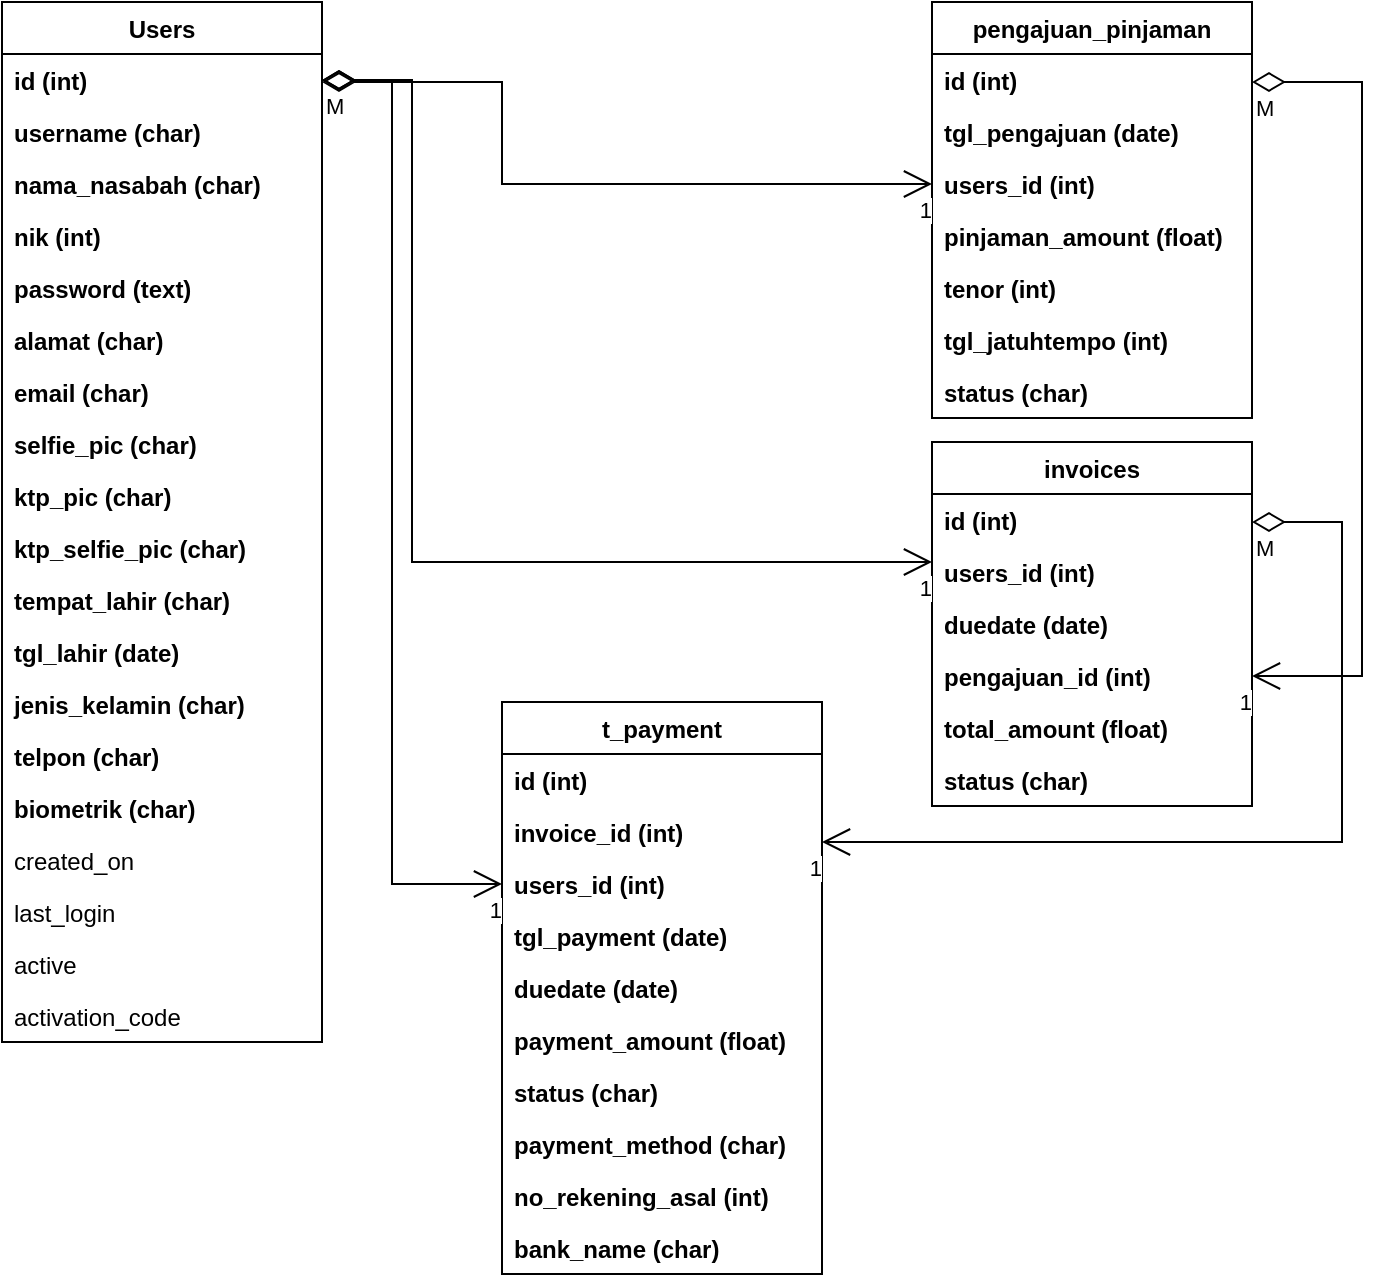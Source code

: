 <mxfile version="20.4.0" type="github">
  <diagram id="C5RBs43oDa-KdzZeNtuy" name="Page-1">
    <mxGraphModel dx="1564" dy="856" grid="1" gridSize="10" guides="1" tooltips="1" connect="1" arrows="1" fold="1" page="1" pageScale="1" pageWidth="827" pageHeight="1169" math="0" shadow="0">
      <root>
        <mxCell id="WIyWlLk6GJQsqaUBKTNV-0" />
        <mxCell id="WIyWlLk6GJQsqaUBKTNV-1" parent="WIyWlLk6GJQsqaUBKTNV-0" />
        <mxCell id="zkfFHV4jXpPFQw0GAbJ--0" value="Users" style="swimlane;fontStyle=1;align=center;verticalAlign=top;childLayout=stackLayout;horizontal=1;startSize=26;horizontalStack=0;resizeParent=1;resizeLast=0;collapsible=1;marginBottom=0;rounded=0;shadow=0;strokeWidth=1;" parent="WIyWlLk6GJQsqaUBKTNV-1" vertex="1">
          <mxGeometry x="70" y="120" width="160" height="520" as="geometry">
            <mxRectangle x="230" y="140" width="160" height="26" as="alternateBounds" />
          </mxGeometry>
        </mxCell>
        <mxCell id="zkfFHV4jXpPFQw0GAbJ--1" value="id (int)" style="text;align=left;verticalAlign=top;spacingLeft=4;spacingRight=4;overflow=hidden;rotatable=0;points=[[0,0.5],[1,0.5]];portConstraint=eastwest;fontStyle=1" parent="zkfFHV4jXpPFQw0GAbJ--0" vertex="1">
          <mxGeometry y="26" width="160" height="26" as="geometry" />
        </mxCell>
        <mxCell id="zkfFHV4jXpPFQw0GAbJ--2" value="username (char)" style="text;align=left;verticalAlign=top;spacingLeft=4;spacingRight=4;overflow=hidden;rotatable=0;points=[[0,0.5],[1,0.5]];portConstraint=eastwest;rounded=0;shadow=0;html=0;fontStyle=1" parent="zkfFHV4jXpPFQw0GAbJ--0" vertex="1">
          <mxGeometry y="52" width="160" height="26" as="geometry" />
        </mxCell>
        <object label="nama_nasabah (char)" id="Unpu24iFMiso6otDn6ja-4">
          <mxCell style="text;align=left;verticalAlign=top;spacingLeft=4;spacingRight=4;overflow=hidden;rotatable=0;points=[[0,0.5],[1,0.5]];portConstraint=eastwest;rounded=0;shadow=0;html=0;fontStyle=1" vertex="1" parent="zkfFHV4jXpPFQw0GAbJ--0">
            <mxGeometry y="78" width="160" height="26" as="geometry" />
          </mxCell>
        </object>
        <mxCell id="Unpu24iFMiso6otDn6ja-21" value="nik (int)" style="text;align=left;verticalAlign=top;spacingLeft=4;spacingRight=4;overflow=hidden;rotatable=0;points=[[0,0.5],[1,0.5]];portConstraint=eastwest;rounded=0;shadow=0;html=0;fontStyle=1" vertex="1" parent="zkfFHV4jXpPFQw0GAbJ--0">
          <mxGeometry y="104" width="160" height="26" as="geometry" />
        </mxCell>
        <mxCell id="Unpu24iFMiso6otDn6ja-6" value="password (text)" style="text;align=left;verticalAlign=top;spacingLeft=4;spacingRight=4;overflow=hidden;rotatable=0;points=[[0,0.5],[1,0.5]];portConstraint=eastwest;rounded=0;shadow=0;html=0;fontStyle=1" vertex="1" parent="zkfFHV4jXpPFQw0GAbJ--0">
          <mxGeometry y="130" width="160" height="26" as="geometry" />
        </mxCell>
        <mxCell id="Unpu24iFMiso6otDn6ja-13" value="alamat (char)" style="text;align=left;verticalAlign=top;spacingLeft=4;spacingRight=4;overflow=hidden;rotatable=0;points=[[0,0.5],[1,0.5]];portConstraint=eastwest;rounded=0;shadow=0;html=0;fontStyle=1" vertex="1" parent="zkfFHV4jXpPFQw0GAbJ--0">
          <mxGeometry y="156" width="160" height="26" as="geometry" />
        </mxCell>
        <mxCell id="Unpu24iFMiso6otDn6ja-14" value="email (char)" style="text;align=left;verticalAlign=top;spacingLeft=4;spacingRight=4;overflow=hidden;rotatable=0;points=[[0,0.5],[1,0.5]];portConstraint=eastwest;rounded=0;shadow=0;html=0;fontStyle=1" vertex="1" parent="zkfFHV4jXpPFQw0GAbJ--0">
          <mxGeometry y="182" width="160" height="26" as="geometry" />
        </mxCell>
        <mxCell id="Unpu24iFMiso6otDn6ja-25" value="selfie_pic (char)" style="text;align=left;verticalAlign=top;spacingLeft=4;spacingRight=4;overflow=hidden;rotatable=0;points=[[0,0.5],[1,0.5]];portConstraint=eastwest;rounded=0;shadow=0;html=0;fontStyle=1" vertex="1" parent="zkfFHV4jXpPFQw0GAbJ--0">
          <mxGeometry y="208" width="160" height="26" as="geometry" />
        </mxCell>
        <mxCell id="Unpu24iFMiso6otDn6ja-24" value="ktp_pic (char)" style="text;align=left;verticalAlign=top;spacingLeft=4;spacingRight=4;overflow=hidden;rotatable=0;points=[[0,0.5],[1,0.5]];portConstraint=eastwest;rounded=0;shadow=0;html=0;fontStyle=1" vertex="1" parent="zkfFHV4jXpPFQw0GAbJ--0">
          <mxGeometry y="234" width="160" height="26" as="geometry" />
        </mxCell>
        <mxCell id="Unpu24iFMiso6otDn6ja-23" value="ktp_selfie_pic (char)" style="text;align=left;verticalAlign=top;spacingLeft=4;spacingRight=4;overflow=hidden;rotatable=0;points=[[0,0.5],[1,0.5]];portConstraint=eastwest;rounded=0;shadow=0;html=0;fontStyle=1" vertex="1" parent="zkfFHV4jXpPFQw0GAbJ--0">
          <mxGeometry y="260" width="160" height="26" as="geometry" />
        </mxCell>
        <mxCell id="Unpu24iFMiso6otDn6ja-17" value="tempat_lahir (char)" style="text;align=left;verticalAlign=top;spacingLeft=4;spacingRight=4;overflow=hidden;rotatable=0;points=[[0,0.5],[1,0.5]];portConstraint=eastwest;rounded=0;shadow=0;html=0;fontStyle=1" vertex="1" parent="zkfFHV4jXpPFQw0GAbJ--0">
          <mxGeometry y="286" width="160" height="26" as="geometry" />
        </mxCell>
        <mxCell id="Unpu24iFMiso6otDn6ja-19" value="tgl_lahir (date)" style="text;align=left;verticalAlign=top;spacingLeft=4;spacingRight=4;overflow=hidden;rotatable=0;points=[[0,0.5],[1,0.5]];portConstraint=eastwest;rounded=0;shadow=0;html=0;fontStyle=1" vertex="1" parent="zkfFHV4jXpPFQw0GAbJ--0">
          <mxGeometry y="312" width="160" height="26" as="geometry" />
        </mxCell>
        <mxCell id="Unpu24iFMiso6otDn6ja-15" value="jenis_kelamin (char)" style="text;align=left;verticalAlign=top;spacingLeft=4;spacingRight=4;overflow=hidden;rotatable=0;points=[[0,0.5],[1,0.5]];portConstraint=eastwest;rounded=0;shadow=0;html=0;fontStyle=1" vertex="1" parent="zkfFHV4jXpPFQw0GAbJ--0">
          <mxGeometry y="338" width="160" height="26" as="geometry" />
        </mxCell>
        <mxCell id="Unpu24iFMiso6otDn6ja-16" value="telpon (char)" style="text;align=left;verticalAlign=top;spacingLeft=4;spacingRight=4;overflow=hidden;rotatable=0;points=[[0,0.5],[1,0.5]];portConstraint=eastwest;rounded=0;shadow=0;html=0;fontStyle=1" vertex="1" parent="zkfFHV4jXpPFQw0GAbJ--0">
          <mxGeometry y="364" width="160" height="26" as="geometry" />
        </mxCell>
        <mxCell id="Unpu24iFMiso6otDn6ja-5" value="biometrik (char)" style="text;align=left;verticalAlign=top;spacingLeft=4;spacingRight=4;overflow=hidden;rotatable=0;points=[[0,0.5],[1,0.5]];portConstraint=eastwest;rounded=0;shadow=0;html=0;fontStyle=1" vertex="1" parent="zkfFHV4jXpPFQw0GAbJ--0">
          <mxGeometry y="390" width="160" height="26" as="geometry" />
        </mxCell>
        <mxCell id="Unpu24iFMiso6otDn6ja-3" value="created_on" style="text;align=left;verticalAlign=top;spacingLeft=4;spacingRight=4;overflow=hidden;rotatable=0;points=[[0,0.5],[1,0.5]];portConstraint=eastwest;rounded=0;shadow=0;html=0;" vertex="1" parent="zkfFHV4jXpPFQw0GAbJ--0">
          <mxGeometry y="416" width="160" height="26" as="geometry" />
        </mxCell>
        <mxCell id="Unpu24iFMiso6otDn6ja-12" value="last_login" style="text;align=left;verticalAlign=top;spacingLeft=4;spacingRight=4;overflow=hidden;rotatable=0;points=[[0,0.5],[1,0.5]];portConstraint=eastwest;rounded=0;shadow=0;html=0;" vertex="1" parent="zkfFHV4jXpPFQw0GAbJ--0">
          <mxGeometry y="442" width="160" height="26" as="geometry" />
        </mxCell>
        <mxCell id="Unpu24iFMiso6otDn6ja-11" value="active" style="text;align=left;verticalAlign=top;spacingLeft=4;spacingRight=4;overflow=hidden;rotatable=0;points=[[0,0.5],[1,0.5]];portConstraint=eastwest;rounded=0;shadow=0;html=0;" vertex="1" parent="zkfFHV4jXpPFQw0GAbJ--0">
          <mxGeometry y="468" width="160" height="26" as="geometry" />
        </mxCell>
        <mxCell id="Unpu24iFMiso6otDn6ja-27" value="activation_code" style="text;align=left;verticalAlign=top;spacingLeft=4;spacingRight=4;overflow=hidden;rotatable=0;points=[[0,0.5],[1,0.5]];portConstraint=eastwest;rounded=0;shadow=0;html=0;" vertex="1" parent="zkfFHV4jXpPFQw0GAbJ--0">
          <mxGeometry y="494" width="160" height="26" as="geometry" />
        </mxCell>
        <mxCell id="zkfFHV4jXpPFQw0GAbJ--13" value="pengajuan_pinjaman" style="swimlane;fontStyle=1;align=center;verticalAlign=top;childLayout=stackLayout;horizontal=1;startSize=26;horizontalStack=0;resizeParent=1;resizeLast=0;collapsible=1;marginBottom=0;rounded=0;shadow=0;strokeWidth=1;" parent="WIyWlLk6GJQsqaUBKTNV-1" vertex="1">
          <mxGeometry x="535" y="120" width="160" height="208" as="geometry">
            <mxRectangle x="340" y="380" width="170" height="26" as="alternateBounds" />
          </mxGeometry>
        </mxCell>
        <mxCell id="zkfFHV4jXpPFQw0GAbJ--14" value="id (int)" style="text;align=left;verticalAlign=top;spacingLeft=4;spacingRight=4;overflow=hidden;rotatable=0;points=[[0,0.5],[1,0.5]];portConstraint=eastwest;fontStyle=1" parent="zkfFHV4jXpPFQw0GAbJ--13" vertex="1">
          <mxGeometry y="26" width="160" height="26" as="geometry" />
        </mxCell>
        <mxCell id="Unpu24iFMiso6otDn6ja-28" value="tgl_pengajuan (date)" style="text;align=left;verticalAlign=top;spacingLeft=4;spacingRight=4;overflow=hidden;rotatable=0;points=[[0,0.5],[1,0.5]];portConstraint=eastwest;fontStyle=1" vertex="1" parent="zkfFHV4jXpPFQw0GAbJ--13">
          <mxGeometry y="52" width="160" height="26" as="geometry" />
        </mxCell>
        <mxCell id="Unpu24iFMiso6otDn6ja-29" value="users_id (int)" style="text;align=left;verticalAlign=top;spacingLeft=4;spacingRight=4;overflow=hidden;rotatable=0;points=[[0,0.5],[1,0.5]];portConstraint=eastwest;fontStyle=1" vertex="1" parent="zkfFHV4jXpPFQw0GAbJ--13">
          <mxGeometry y="78" width="160" height="26" as="geometry" />
        </mxCell>
        <mxCell id="Unpu24iFMiso6otDn6ja-30" value="pinjaman_amount (float)" style="text;align=left;verticalAlign=top;spacingLeft=4;spacingRight=4;overflow=hidden;rotatable=0;points=[[0,0.5],[1,0.5]];portConstraint=eastwest;fontStyle=1" vertex="1" parent="zkfFHV4jXpPFQw0GAbJ--13">
          <mxGeometry y="104" width="160" height="26" as="geometry" />
        </mxCell>
        <mxCell id="Unpu24iFMiso6otDn6ja-31" value="tenor (int)" style="text;align=left;verticalAlign=top;spacingLeft=4;spacingRight=4;overflow=hidden;rotatable=0;points=[[0,0.5],[1,0.5]];portConstraint=eastwest;fontStyle=1" vertex="1" parent="zkfFHV4jXpPFQw0GAbJ--13">
          <mxGeometry y="130" width="160" height="26" as="geometry" />
        </mxCell>
        <mxCell id="Unpu24iFMiso6otDn6ja-32" value="tgl_jatuhtempo (int)" style="text;align=left;verticalAlign=top;spacingLeft=4;spacingRight=4;overflow=hidden;rotatable=0;points=[[0,0.5],[1,0.5]];portConstraint=eastwest;fontStyle=1" vertex="1" parent="zkfFHV4jXpPFQw0GAbJ--13">
          <mxGeometry y="156" width="160" height="26" as="geometry" />
        </mxCell>
        <mxCell id="Unpu24iFMiso6otDn6ja-49" value="status (char)" style="text;align=left;verticalAlign=top;spacingLeft=4;spacingRight=4;overflow=hidden;rotatable=0;points=[[0,0.5],[1,0.5]];portConstraint=eastwest;fontStyle=1" vertex="1" parent="zkfFHV4jXpPFQw0GAbJ--13">
          <mxGeometry y="182" width="160" height="26" as="geometry" />
        </mxCell>
        <mxCell id="Unpu24iFMiso6otDn6ja-33" value="t_payment" style="swimlane;fontStyle=1;align=center;verticalAlign=top;childLayout=stackLayout;horizontal=1;startSize=26;horizontalStack=0;resizeParent=1;resizeLast=0;collapsible=1;marginBottom=0;rounded=0;shadow=0;strokeWidth=1;" vertex="1" parent="WIyWlLk6GJQsqaUBKTNV-1">
          <mxGeometry x="320" y="470" width="160" height="286" as="geometry">
            <mxRectangle x="340" y="380" width="170" height="26" as="alternateBounds" />
          </mxGeometry>
        </mxCell>
        <mxCell id="Unpu24iFMiso6otDn6ja-34" value="id (int)" style="text;align=left;verticalAlign=top;spacingLeft=4;spacingRight=4;overflow=hidden;rotatable=0;points=[[0,0.5],[1,0.5]];portConstraint=eastwest;fontStyle=1" vertex="1" parent="Unpu24iFMiso6otDn6ja-33">
          <mxGeometry y="26" width="160" height="26" as="geometry" />
        </mxCell>
        <mxCell id="Unpu24iFMiso6otDn6ja-35" value="invoice_id (int)" style="text;align=left;verticalAlign=top;spacingLeft=4;spacingRight=4;overflow=hidden;rotatable=0;points=[[0,0.5],[1,0.5]];portConstraint=eastwest;fontStyle=1" vertex="1" parent="Unpu24iFMiso6otDn6ja-33">
          <mxGeometry y="52" width="160" height="26" as="geometry" />
        </mxCell>
        <mxCell id="Unpu24iFMiso6otDn6ja-36" value="users_id (int)" style="text;align=left;verticalAlign=top;spacingLeft=4;spacingRight=4;overflow=hidden;rotatable=0;points=[[0,0.5],[1,0.5]];portConstraint=eastwest;fontStyle=1" vertex="1" parent="Unpu24iFMiso6otDn6ja-33">
          <mxGeometry y="78" width="160" height="26" as="geometry" />
        </mxCell>
        <mxCell id="Unpu24iFMiso6otDn6ja-37" value="tgl_payment (date)" style="text;align=left;verticalAlign=top;spacingLeft=4;spacingRight=4;overflow=hidden;rotatable=0;points=[[0,0.5],[1,0.5]];portConstraint=eastwest;fontStyle=1" vertex="1" parent="Unpu24iFMiso6otDn6ja-33">
          <mxGeometry y="104" width="160" height="26" as="geometry" />
        </mxCell>
        <mxCell id="Unpu24iFMiso6otDn6ja-39" value="duedate (date)" style="text;align=left;verticalAlign=top;spacingLeft=4;spacingRight=4;overflow=hidden;rotatable=0;points=[[0,0.5],[1,0.5]];portConstraint=eastwest;fontStyle=1" vertex="1" parent="Unpu24iFMiso6otDn6ja-33">
          <mxGeometry y="130" width="160" height="26" as="geometry" />
        </mxCell>
        <mxCell id="Unpu24iFMiso6otDn6ja-47" value="payment_amount (float)" style="text;align=left;verticalAlign=top;spacingLeft=4;spacingRight=4;overflow=hidden;rotatable=0;points=[[0,0.5],[1,0.5]];portConstraint=eastwest;fontStyle=1" vertex="1" parent="Unpu24iFMiso6otDn6ja-33">
          <mxGeometry y="156" width="160" height="26" as="geometry" />
        </mxCell>
        <mxCell id="Unpu24iFMiso6otDn6ja-50" value="status (char)" style="text;align=left;verticalAlign=top;spacingLeft=4;spacingRight=4;overflow=hidden;rotatable=0;points=[[0,0.5],[1,0.5]];portConstraint=eastwest;fontStyle=1" vertex="1" parent="Unpu24iFMiso6otDn6ja-33">
          <mxGeometry y="182" width="160" height="26" as="geometry" />
        </mxCell>
        <mxCell id="Unpu24iFMiso6otDn6ja-51" value="payment_method (char)" style="text;align=left;verticalAlign=top;spacingLeft=4;spacingRight=4;overflow=hidden;rotatable=0;points=[[0,0.5],[1,0.5]];portConstraint=eastwest;fontStyle=1" vertex="1" parent="Unpu24iFMiso6otDn6ja-33">
          <mxGeometry y="208" width="160" height="26" as="geometry" />
        </mxCell>
        <mxCell id="Unpu24iFMiso6otDn6ja-52" value="no_rekening_asal (int)" style="text;align=left;verticalAlign=top;spacingLeft=4;spacingRight=4;overflow=hidden;rotatable=0;points=[[0,0.5],[1,0.5]];portConstraint=eastwest;fontStyle=1" vertex="1" parent="Unpu24iFMiso6otDn6ja-33">
          <mxGeometry y="234" width="160" height="26" as="geometry" />
        </mxCell>
        <mxCell id="Unpu24iFMiso6otDn6ja-53" value="bank_name (char)" style="text;align=left;verticalAlign=top;spacingLeft=4;spacingRight=4;overflow=hidden;rotatable=0;points=[[0,0.5],[1,0.5]];portConstraint=eastwest;fontStyle=1" vertex="1" parent="Unpu24iFMiso6otDn6ja-33">
          <mxGeometry y="260" width="160" height="26" as="geometry" />
        </mxCell>
        <mxCell id="Unpu24iFMiso6otDn6ja-40" value="invoices" style="swimlane;fontStyle=1;align=center;verticalAlign=top;childLayout=stackLayout;horizontal=1;startSize=26;horizontalStack=0;resizeParent=1;resizeLast=0;collapsible=1;marginBottom=0;rounded=0;shadow=0;strokeWidth=1;" vertex="1" parent="WIyWlLk6GJQsqaUBKTNV-1">
          <mxGeometry x="535" y="340" width="160" height="182" as="geometry">
            <mxRectangle x="340" y="380" width="170" height="26" as="alternateBounds" />
          </mxGeometry>
        </mxCell>
        <mxCell id="Unpu24iFMiso6otDn6ja-41" value="id (int)" style="text;align=left;verticalAlign=top;spacingLeft=4;spacingRight=4;overflow=hidden;rotatable=0;points=[[0,0.5],[1,0.5]];portConstraint=eastwest;fontStyle=1" vertex="1" parent="Unpu24iFMiso6otDn6ja-40">
          <mxGeometry y="26" width="160" height="26" as="geometry" />
        </mxCell>
        <mxCell id="Unpu24iFMiso6otDn6ja-42" value="users_id (int)" style="text;align=left;verticalAlign=top;spacingLeft=4;spacingRight=4;overflow=hidden;rotatable=0;points=[[0,0.5],[1,0.5]];portConstraint=eastwest;fontStyle=1" vertex="1" parent="Unpu24iFMiso6otDn6ja-40">
          <mxGeometry y="52" width="160" height="26" as="geometry" />
        </mxCell>
        <mxCell id="Unpu24iFMiso6otDn6ja-43" value="duedate (date)" style="text;align=left;verticalAlign=top;spacingLeft=4;spacingRight=4;overflow=hidden;rotatable=0;points=[[0,0.5],[1,0.5]];portConstraint=eastwest;fontStyle=1" vertex="1" parent="Unpu24iFMiso6otDn6ja-40">
          <mxGeometry y="78" width="160" height="26" as="geometry" />
        </mxCell>
        <mxCell id="Unpu24iFMiso6otDn6ja-44" value="pengajuan_id (int)" style="text;align=left;verticalAlign=top;spacingLeft=4;spacingRight=4;overflow=hidden;rotatable=0;points=[[0,0.5],[1,0.5]];portConstraint=eastwest;fontStyle=1" vertex="1" parent="Unpu24iFMiso6otDn6ja-40">
          <mxGeometry y="104" width="160" height="26" as="geometry" />
        </mxCell>
        <mxCell id="Unpu24iFMiso6otDn6ja-45" value="total_amount (float)" style="text;align=left;verticalAlign=top;spacingLeft=4;spacingRight=4;overflow=hidden;rotatable=0;points=[[0,0.5],[1,0.5]];portConstraint=eastwest;fontStyle=1" vertex="1" parent="Unpu24iFMiso6otDn6ja-40">
          <mxGeometry y="130" width="160" height="26" as="geometry" />
        </mxCell>
        <mxCell id="Unpu24iFMiso6otDn6ja-48" value="status (char)" style="text;align=left;verticalAlign=top;spacingLeft=4;spacingRight=4;overflow=hidden;rotatable=0;points=[[0,0.5],[1,0.5]];portConstraint=eastwest;fontStyle=1" vertex="1" parent="Unpu24iFMiso6otDn6ja-40">
          <mxGeometry y="156" width="160" height="26" as="geometry" />
        </mxCell>
        <mxCell id="Unpu24iFMiso6otDn6ja-54" value="" style="endArrow=open;html=1;endSize=12;startArrow=diamondThin;startSize=14;startFill=0;edgeStyle=orthogonalEdgeStyle;rounded=0;entryX=0;entryY=0.5;entryDx=0;entryDy=0;" edge="1" parent="WIyWlLk6GJQsqaUBKTNV-1" target="Unpu24iFMiso6otDn6ja-29">
          <mxGeometry relative="1" as="geometry">
            <mxPoint x="230" y="160" as="sourcePoint" />
            <mxPoint x="530" y="160" as="targetPoint" />
            <Array as="points">
              <mxPoint x="320" y="160" />
              <mxPoint x="320" y="211" />
            </Array>
          </mxGeometry>
        </mxCell>
        <mxCell id="Unpu24iFMiso6otDn6ja-55" value="M" style="edgeLabel;resizable=0;html=1;align=left;verticalAlign=top;" connectable="0" vertex="1" parent="Unpu24iFMiso6otDn6ja-54">
          <mxGeometry x="-1" relative="1" as="geometry" />
        </mxCell>
        <mxCell id="Unpu24iFMiso6otDn6ja-56" value="1" style="edgeLabel;resizable=0;html=1;align=right;verticalAlign=top;" connectable="0" vertex="1" parent="Unpu24iFMiso6otDn6ja-54">
          <mxGeometry x="1" relative="1" as="geometry" />
        </mxCell>
        <mxCell id="Unpu24iFMiso6otDn6ja-57" value="" style="endArrow=open;html=1;endSize=12;startArrow=diamondThin;startSize=14;startFill=0;edgeStyle=orthogonalEdgeStyle;rounded=0;exitX=1;exitY=0.5;exitDx=0;exitDy=0;entryX=0;entryY=0.5;entryDx=0;entryDy=0;" edge="1" parent="WIyWlLk6GJQsqaUBKTNV-1" source="zkfFHV4jXpPFQw0GAbJ--1" target="Unpu24iFMiso6otDn6ja-36">
          <mxGeometry relative="1" as="geometry">
            <mxPoint x="170" y="201" as="sourcePoint" />
            <mxPoint x="475" y="200" as="targetPoint" />
            <Array as="points">
              <mxPoint x="265" y="159" />
              <mxPoint x="265" y="561" />
            </Array>
          </mxGeometry>
        </mxCell>
        <mxCell id="Unpu24iFMiso6otDn6ja-58" value="M" style="edgeLabel;resizable=0;html=1;align=left;verticalAlign=top;" connectable="0" vertex="1" parent="Unpu24iFMiso6otDn6ja-57">
          <mxGeometry x="-1" relative="1" as="geometry" />
        </mxCell>
        <mxCell id="Unpu24iFMiso6otDn6ja-59" value="1" style="edgeLabel;resizable=0;html=1;align=right;verticalAlign=top;" connectable="0" vertex="1" parent="Unpu24iFMiso6otDn6ja-57">
          <mxGeometry x="1" relative="1" as="geometry" />
        </mxCell>
        <mxCell id="Unpu24iFMiso6otDn6ja-60" value="" style="endArrow=open;html=1;endSize=12;startArrow=diamondThin;startSize=14;startFill=0;edgeStyle=orthogonalEdgeStyle;rounded=0;exitX=1;exitY=0.5;exitDx=0;exitDy=0;" edge="1" parent="WIyWlLk6GJQsqaUBKTNV-1" source="zkfFHV4jXpPFQw0GAbJ--1" target="Unpu24iFMiso6otDn6ja-42">
          <mxGeometry relative="1" as="geometry">
            <mxPoint x="240" y="169" as="sourcePoint" />
            <mxPoint x="310" y="400" as="targetPoint" />
            <Array as="points">
              <mxPoint x="275" y="159" />
              <mxPoint x="275" y="400" />
            </Array>
          </mxGeometry>
        </mxCell>
        <mxCell id="Unpu24iFMiso6otDn6ja-61" value="M" style="edgeLabel;resizable=0;html=1;align=left;verticalAlign=top;" connectable="0" vertex="1" parent="Unpu24iFMiso6otDn6ja-60">
          <mxGeometry x="-1" relative="1" as="geometry" />
        </mxCell>
        <mxCell id="Unpu24iFMiso6otDn6ja-62" value="1" style="edgeLabel;resizable=0;html=1;align=right;verticalAlign=top;" connectable="0" vertex="1" parent="Unpu24iFMiso6otDn6ja-60">
          <mxGeometry x="1" relative="1" as="geometry" />
        </mxCell>
        <mxCell id="Unpu24iFMiso6otDn6ja-67" value="" style="endArrow=open;html=1;endSize=12;startArrow=diamondThin;startSize=14;startFill=0;edgeStyle=orthogonalEdgeStyle;rounded=0;exitX=1;exitY=0.5;exitDx=0;exitDy=0;" edge="1" parent="WIyWlLk6GJQsqaUBKTNV-1">
          <mxGeometry relative="1" as="geometry">
            <mxPoint x="695" y="380" as="sourcePoint" />
            <mxPoint x="480" y="540" as="targetPoint" />
            <Array as="points">
              <mxPoint x="740" y="380" />
              <mxPoint x="740" y="540" />
              <mxPoint x="480" y="540" />
            </Array>
          </mxGeometry>
        </mxCell>
        <mxCell id="Unpu24iFMiso6otDn6ja-68" value="M" style="edgeLabel;resizable=0;html=1;align=left;verticalAlign=top;" connectable="0" vertex="1" parent="Unpu24iFMiso6otDn6ja-67">
          <mxGeometry x="-1" relative="1" as="geometry" />
        </mxCell>
        <mxCell id="Unpu24iFMiso6otDn6ja-69" value="1" style="edgeLabel;resizable=0;html=1;align=right;verticalAlign=top;" connectable="0" vertex="1" parent="Unpu24iFMiso6otDn6ja-67">
          <mxGeometry x="1" relative="1" as="geometry" />
        </mxCell>
        <mxCell id="Unpu24iFMiso6otDn6ja-70" value="" style="endArrow=open;html=1;endSize=12;startArrow=diamondThin;startSize=14;startFill=0;edgeStyle=orthogonalEdgeStyle;rounded=0;exitX=1;exitY=0.5;exitDx=0;exitDy=0;entryX=1;entryY=0.5;entryDx=0;entryDy=0;" edge="1" parent="WIyWlLk6GJQsqaUBKTNV-1" target="Unpu24iFMiso6otDn6ja-44">
          <mxGeometry relative="1" as="geometry">
            <mxPoint x="695" y="160" as="sourcePoint" />
            <mxPoint x="480" y="320" as="targetPoint" />
            <Array as="points">
              <mxPoint x="750" y="160" />
              <mxPoint x="750" y="457" />
            </Array>
          </mxGeometry>
        </mxCell>
        <mxCell id="Unpu24iFMiso6otDn6ja-71" value="M" style="edgeLabel;resizable=0;html=1;align=left;verticalAlign=top;" connectable="0" vertex="1" parent="Unpu24iFMiso6otDn6ja-70">
          <mxGeometry x="-1" relative="1" as="geometry" />
        </mxCell>
        <mxCell id="Unpu24iFMiso6otDn6ja-72" value="1" style="edgeLabel;resizable=0;html=1;align=right;verticalAlign=top;" connectable="0" vertex="1" parent="Unpu24iFMiso6otDn6ja-70">
          <mxGeometry x="1" relative="1" as="geometry" />
        </mxCell>
      </root>
    </mxGraphModel>
  </diagram>
</mxfile>
